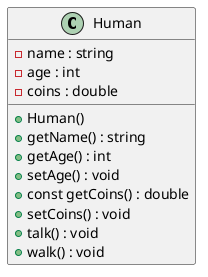 @@startuml

class Human {
    - name : string
    - age : int
    - coins : double
    + Human()
    + getName() : string
    + getAge() : int
    + setAge() : void
    + const getCoins() : double
    + setCoins() : void
    + talk() : void
    + walk() : void
}

@@enduml